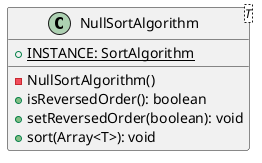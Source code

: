 @startuml

    class NullSortAlgorithm<T> {
        {static} +INSTANCE: SortAlgorithm
        -NullSortAlgorithm()
        +isReversedOrder(): boolean
        +setReversedOrder(boolean): void
        +sort(Array<T>): void
    }

@enduml

